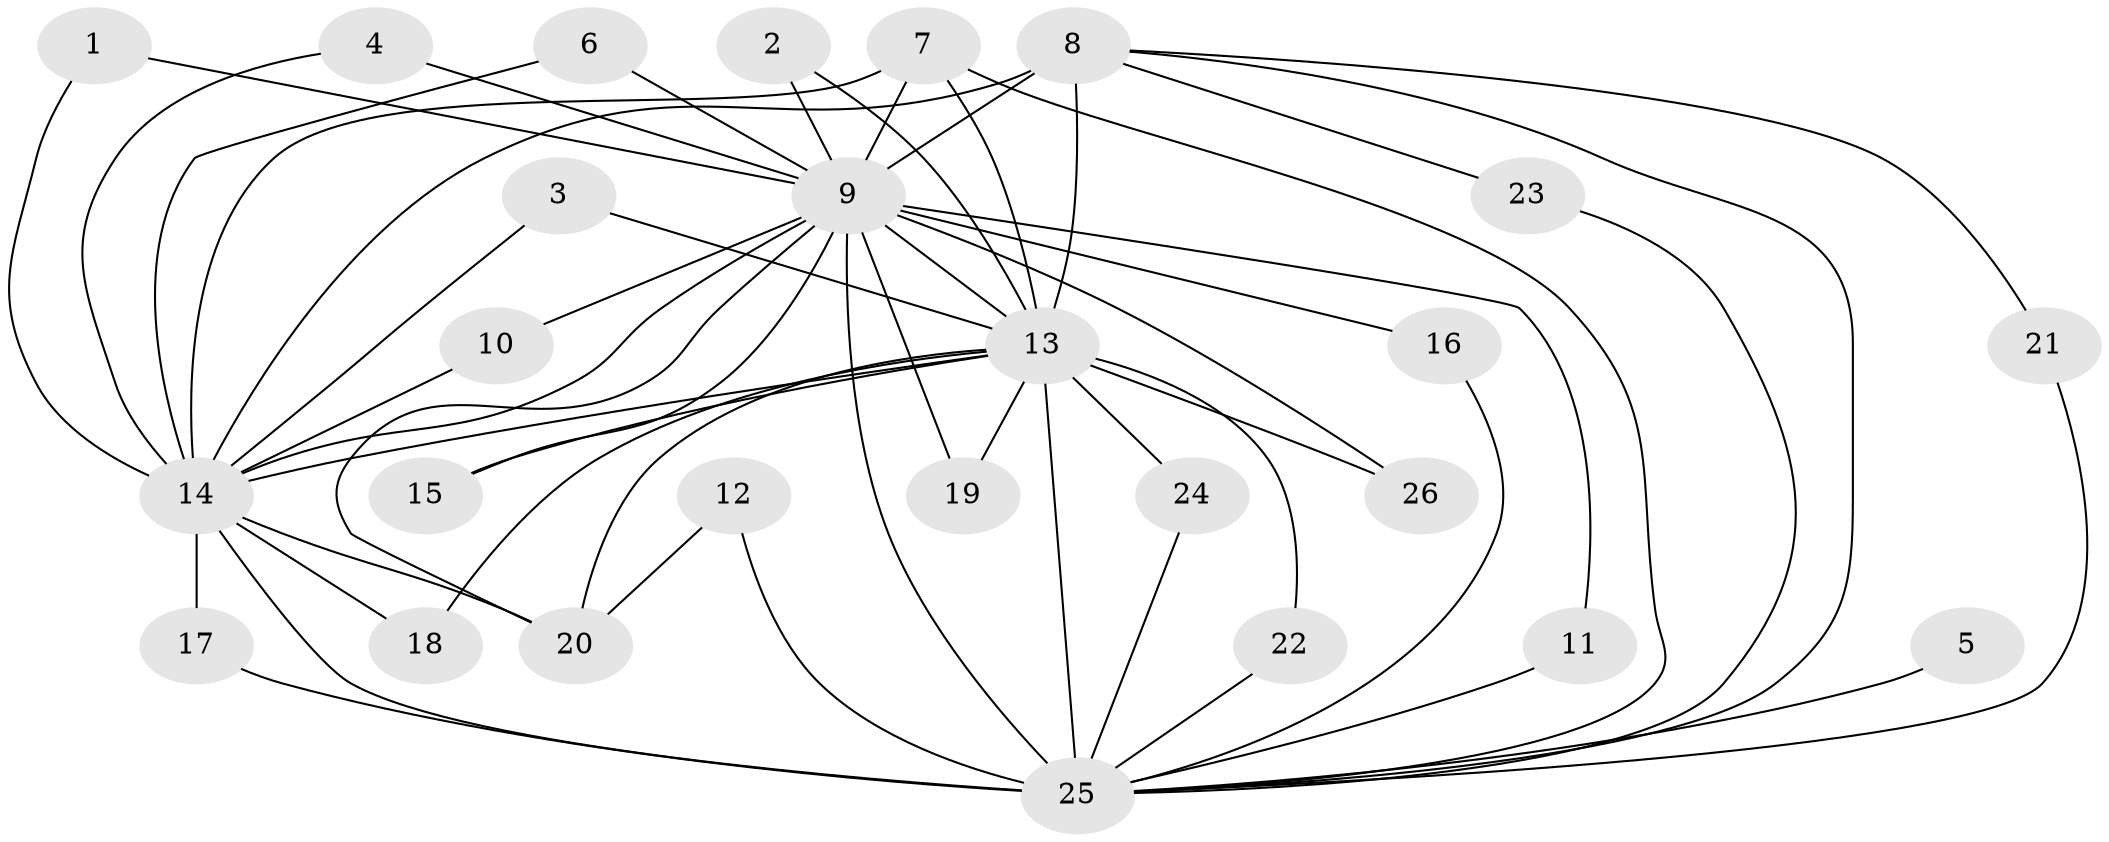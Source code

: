 // original degree distribution, {11: 0.02, 21: 0.04, 15: 0.02, 16: 0.02, 12: 0.04, 17: 0.02, 18: 0.02, 13: 0.02, 2: 0.6, 3: 0.14, 4: 0.04, 5: 0.02}
// Generated by graph-tools (version 1.1) at 2025/49/03/09/25 03:49:44]
// undirected, 26 vertices, 54 edges
graph export_dot {
graph [start="1"]
  node [color=gray90,style=filled];
  1;
  2;
  3;
  4;
  5;
  6;
  7;
  8;
  9;
  10;
  11;
  12;
  13;
  14;
  15;
  16;
  17;
  18;
  19;
  20;
  21;
  22;
  23;
  24;
  25;
  26;
  1 -- 9 [weight=1.0];
  1 -- 14 [weight=1.0];
  2 -- 9 [weight=1.0];
  2 -- 13 [weight=1.0];
  3 -- 13 [weight=1.0];
  3 -- 14 [weight=1.0];
  4 -- 9 [weight=1.0];
  4 -- 14 [weight=1.0];
  5 -- 25 [weight=1.0];
  6 -- 9 [weight=1.0];
  6 -- 14 [weight=1.0];
  7 -- 9 [weight=1.0];
  7 -- 13 [weight=1.0];
  7 -- 14 [weight=1.0];
  7 -- 25 [weight=1.0];
  8 -- 9 [weight=5.0];
  8 -- 13 [weight=2.0];
  8 -- 14 [weight=3.0];
  8 -- 21 [weight=1.0];
  8 -- 23 [weight=1.0];
  8 -- 25 [weight=2.0];
  9 -- 10 [weight=2.0];
  9 -- 11 [weight=1.0];
  9 -- 13 [weight=6.0];
  9 -- 14 [weight=7.0];
  9 -- 15 [weight=1.0];
  9 -- 16 [weight=1.0];
  9 -- 19 [weight=1.0];
  9 -- 20 [weight=1.0];
  9 -- 25 [weight=6.0];
  9 -- 26 [weight=1.0];
  10 -- 14 [weight=3.0];
  11 -- 25 [weight=2.0];
  12 -- 20 [weight=1.0];
  12 -- 25 [weight=1.0];
  13 -- 14 [weight=5.0];
  13 -- 15 [weight=1.0];
  13 -- 18 [weight=1.0];
  13 -- 19 [weight=1.0];
  13 -- 20 [weight=1.0];
  13 -- 22 [weight=1.0];
  13 -- 24 [weight=1.0];
  13 -- 25 [weight=4.0];
  13 -- 26 [weight=1.0];
  14 -- 17 [weight=2.0];
  14 -- 18 [weight=1.0];
  14 -- 20 [weight=2.0];
  14 -- 25 [weight=4.0];
  16 -- 25 [weight=1.0];
  17 -- 25 [weight=1.0];
  21 -- 25 [weight=1.0];
  22 -- 25 [weight=1.0];
  23 -- 25 [weight=1.0];
  24 -- 25 [weight=1.0];
}
